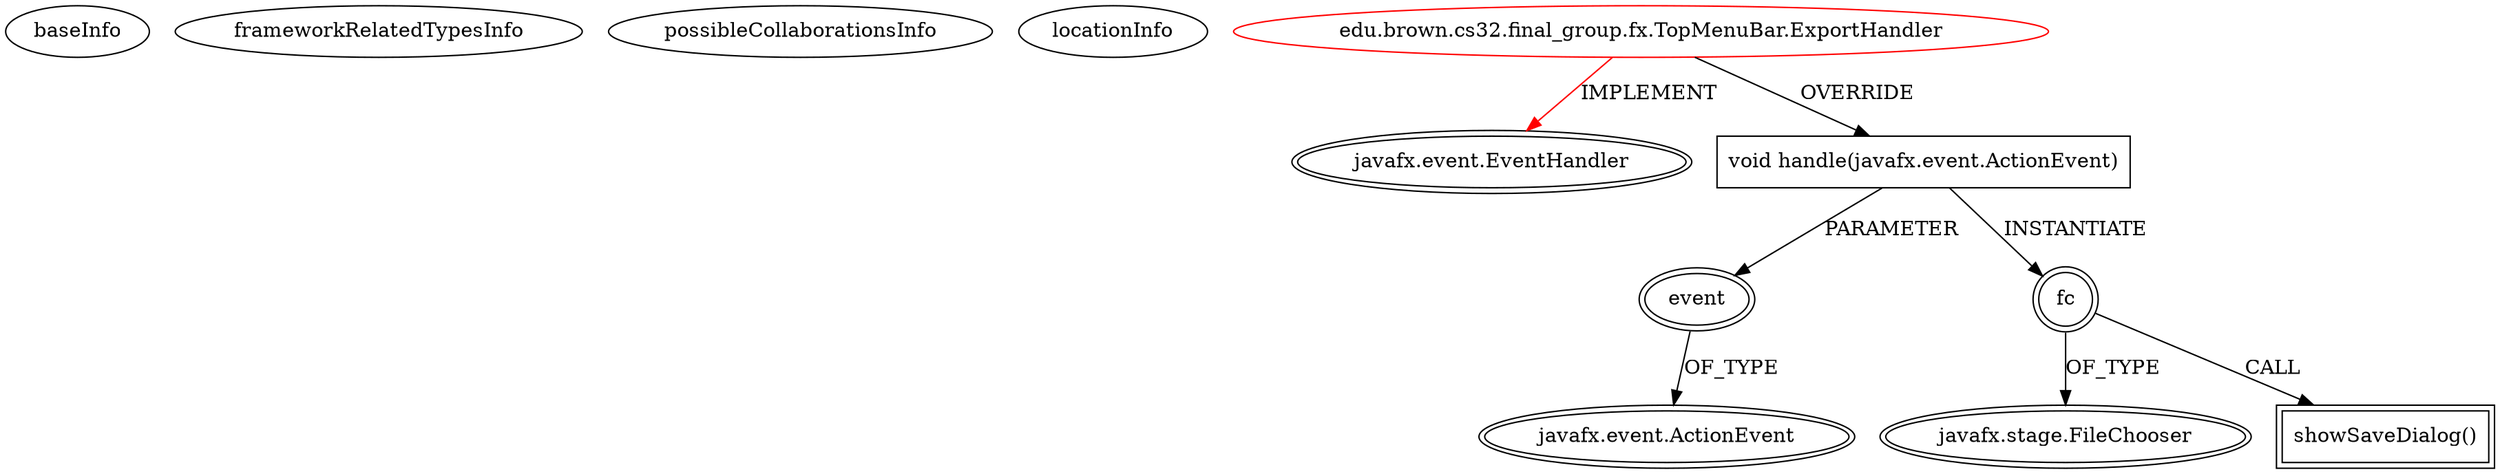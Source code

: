 digraph {
baseInfo[graphId=3219,category="extension_graph",isAnonymous=false,possibleRelation=false]
frameworkRelatedTypesInfo[0="javafx.event.EventHandler"]
possibleCollaborationsInfo[]
locationInfo[projectName="ireardon-cs32-final",filePath="/ireardon-cs32-final/cs32-final-master/src/edu/brown/cs32/final_group/fx/TopMenuBar.java",contextSignature="ExportHandler",graphId="3219"]
0[label="edu.brown.cs32.final_group.fx.TopMenuBar.ExportHandler",vertexType="ROOT_CLIENT_CLASS_DECLARATION",isFrameworkType=false,color=red]
1[label="javafx.event.EventHandler",vertexType="FRAMEWORK_INTERFACE_TYPE",isFrameworkType=true,peripheries=2]
2[label="void handle(javafx.event.ActionEvent)",vertexType="OVERRIDING_METHOD_DECLARATION",isFrameworkType=false,shape=box]
3[label="event",vertexType="PARAMETER_DECLARATION",isFrameworkType=true,peripheries=2]
4[label="javafx.event.ActionEvent",vertexType="FRAMEWORK_CLASS_TYPE",isFrameworkType=true,peripheries=2]
5[label="fc",vertexType="VARIABLE_EXPRESION",isFrameworkType=true,peripheries=2,shape=circle]
7[label="javafx.stage.FileChooser",vertexType="FRAMEWORK_CLASS_TYPE",isFrameworkType=true,peripheries=2]
6[label="showSaveDialog()",vertexType="INSIDE_CALL",isFrameworkType=true,peripheries=2,shape=box]
0->1[label="IMPLEMENT",color=red]
0->2[label="OVERRIDE"]
3->4[label="OF_TYPE"]
2->3[label="PARAMETER"]
2->5[label="INSTANTIATE"]
5->7[label="OF_TYPE"]
5->6[label="CALL"]
}
